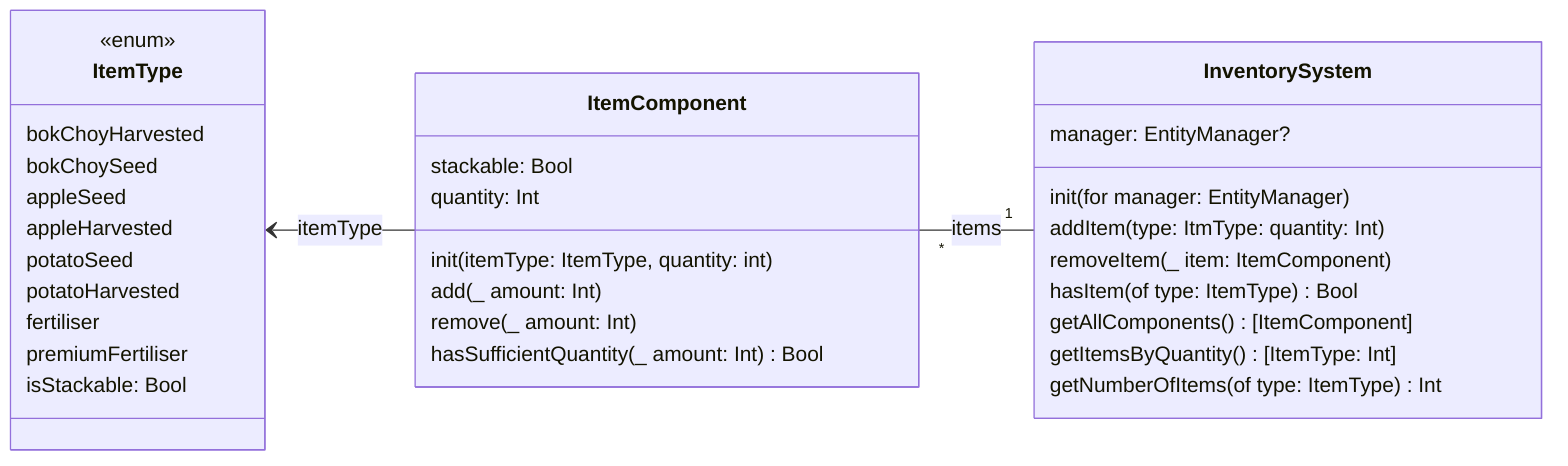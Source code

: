 classDiagram
    direction LR
    class ItemType {
        <<enum>>
        bokChoyHarvested
        bokChoySeed
        appleSeed
        appleHarvested
        potatoSeed
        potatoHarvested
        fertiliser
        premiumFertiliser
        isStackable: Bool
    }

    class ItemComponent {
        stackable: Bool
        quantity: Int
        init(itemType: ItemType, quantity: int)
        add(_ amount: Int)
        remove(_ amount: Int)
        hasSufficientQuantity(_ amount: Int) Bool
    }

    class InventorySystem {
        manager: EntityManager?
        init(for manager: EntityManager)
        addItem(type: ItmType: quantity: Int)
        removeItem(_ item: ItemComponent)
        hasItem(of type: ItemType) Bool
        getAllComponents() [ItemComponent]
        getItemsByQuantity() [ItemType: Int]
        getNumberOfItems(of type: ItemType) Int
    }

    ItemType <-- ItemComponent: itemType
    ItemComponent "*" -- "1" InventorySystem: items